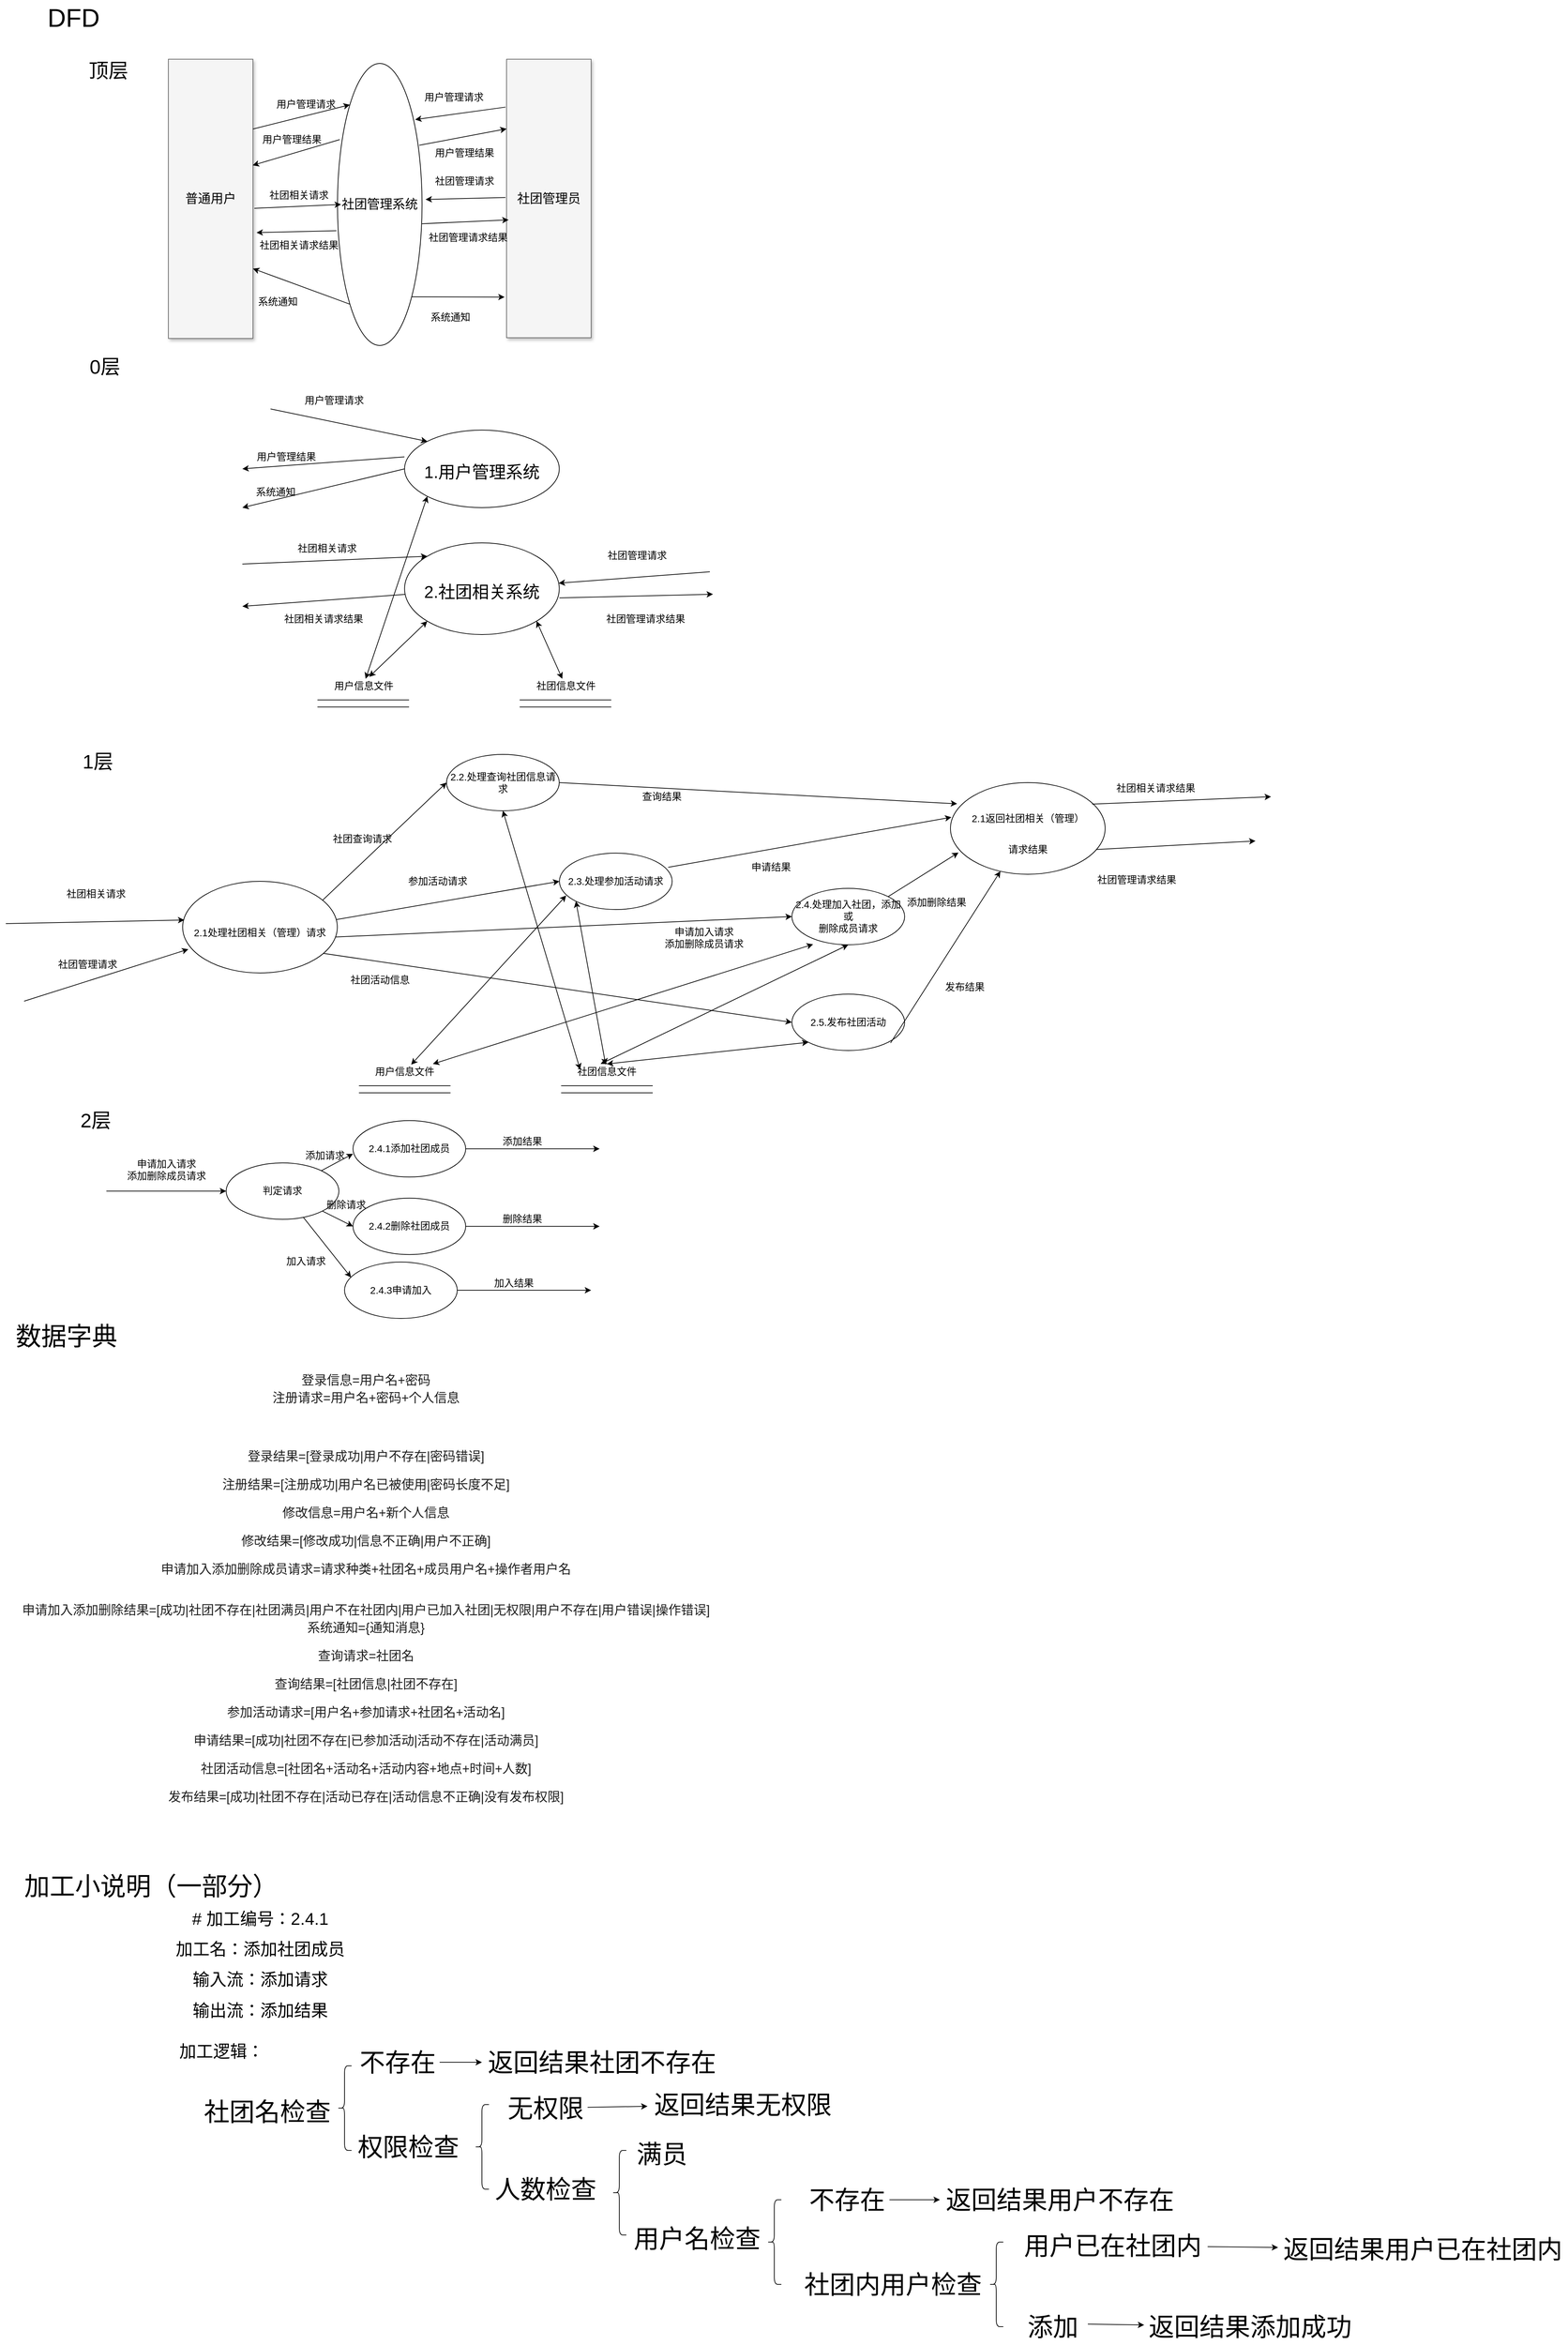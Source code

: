 <mxfile version="14.1.9" type="github">
  <diagram name="Page-1" id="90a13364-a465-7bf4-72fc-28e22215d7a0">
    <mxGraphModel dx="544" dy="2067" grid="1" gridSize="10" guides="1" tooltips="1" connect="1" arrows="1" fold="1" page="1" pageScale="1.5" pageWidth="1169" pageHeight="826" background="#ffffff" math="0" shadow="0">
      <root>
        <mxCell id="0" style=";html=1;" />
        <mxCell id="1" style=";html=1;" parent="0" />
        <mxCell id="3a17f1ce550125da-8" value="普通用户" style="whiteSpace=wrap;html=1;shadow=1;fontSize=18;fillColor=#f5f5f5;strokeColor=#666666;" parent="1" vertex="1">
          <mxGeometry x="265" y="-156" width="120" height="396" as="geometry" />
        </mxCell>
        <mxCell id="50ftC789y1Jevhq3WObW-232" style="edgeStyle=none;rounded=0;orthogonalLoop=1;jettySize=auto;html=1;exitX=0;exitY=1;exitDx=0;exitDy=0;entryX=1;entryY=0.75;entryDx=0;entryDy=0;fontSize=36;" parent="1" source="50ftC789y1Jevhq3WObW-1" target="3a17f1ce550125da-8" edge="1">
          <mxGeometry relative="1" as="geometry" />
        </mxCell>
        <mxCell id="50ftC789y1Jevhq3WObW-1" value="&lt;span style=&quot;font-size: 18px&quot;&gt;社团管理系统&lt;/span&gt;" style="ellipse;whiteSpace=wrap;html=1;" parent="1" vertex="1">
          <mxGeometry x="505" y="-150" width="120" height="400" as="geometry" />
        </mxCell>
        <mxCell id="50ftC789y1Jevhq3WObW-2" value="社团管理员" style="whiteSpace=wrap;html=1;shadow=1;fontSize=18;fillColor=#f5f5f5;strokeColor=#666666;" parent="1" vertex="1">
          <mxGeometry x="745" y="-156" width="120" height="395" as="geometry" />
        </mxCell>
        <mxCell id="50ftC789y1Jevhq3WObW-67" value="顶层" style="text;html=1;strokeColor=none;fillColor=none;align=center;verticalAlign=middle;whiteSpace=wrap;rounded=0;fontSize=28;" parent="1" vertex="1">
          <mxGeometry x="145" y="-150" width="70" height="20" as="geometry" />
        </mxCell>
        <mxCell id="50ftC789y1Jevhq3WObW-68" value="1层" style="text;html=1;strokeColor=none;fillColor=none;align=center;verticalAlign=middle;whiteSpace=wrap;rounded=0;fontSize=28;" parent="1" vertex="1">
          <mxGeometry x="130.43" y="830" width="70" height="20" as="geometry" />
        </mxCell>
        <mxCell id="50ftC789y1Jevhq3WObW-73" value="" style="endArrow=none;html=1;fontSize=14;" parent="1" edge="1">
          <mxGeometry width="50" height="50" relative="1" as="geometry">
            <mxPoint x="535.43" y="1300" as="sourcePoint" />
            <mxPoint x="665.43" y="1300" as="targetPoint" />
          </mxGeometry>
        </mxCell>
        <mxCell id="50ftC789y1Jevhq3WObW-74" value="" style="endArrow=none;html=1;fontSize=14;" parent="1" edge="1">
          <mxGeometry width="50" height="50" relative="1" as="geometry">
            <mxPoint x="535.43" y="1310" as="sourcePoint" />
            <mxPoint x="665.43" y="1310" as="targetPoint" />
          </mxGeometry>
        </mxCell>
        <mxCell id="50ftC789y1Jevhq3WObW-75" value="用户信息文件" style="text;html=1;align=center;verticalAlign=middle;resizable=0;points=[];autosize=1;fontSize=14;" parent="1" vertex="1">
          <mxGeometry x="550.43" y="1270" width="100" height="20" as="geometry" />
        </mxCell>
        <mxCell id="50ftC789y1Jevhq3WObW-86" value="" style="endArrow=none;html=1;fontSize=14;" parent="1" edge="1">
          <mxGeometry width="50" height="50" relative="1" as="geometry">
            <mxPoint x="822.43" y="1300" as="sourcePoint" />
            <mxPoint x="952.43" y="1300" as="targetPoint" />
          </mxGeometry>
        </mxCell>
        <mxCell id="50ftC789y1Jevhq3WObW-87" value="" style="endArrow=none;html=1;fontSize=14;" parent="1" edge="1">
          <mxGeometry width="50" height="50" relative="1" as="geometry">
            <mxPoint x="822.43" y="1310" as="sourcePoint" />
            <mxPoint x="952.43" y="1310" as="targetPoint" />
          </mxGeometry>
        </mxCell>
        <mxCell id="50ftC789y1Jevhq3WObW-88" value="社团信息文件" style="text;html=1;align=center;verticalAlign=middle;resizable=0;points=[];autosize=1;fontSize=14;" parent="1" vertex="1">
          <mxGeometry x="837.43" y="1270" width="100" height="20" as="geometry" />
        </mxCell>
        <mxCell id="50ftC789y1Jevhq3WObW-94" value="2.4.处理加入社团，添加或&lt;br&gt;删除成员请求" style="ellipse;whiteSpace=wrap;html=1;fontSize=14;" parent="1" vertex="1">
          <mxGeometry x="1149.98" y="1020" width="160" height="80" as="geometry" />
        </mxCell>
        <mxCell id="50ftC789y1Jevhq3WObW-95" value="" style="endArrow=classic;startArrow=classic;html=1;fontSize=14;exitX=0.9;exitY=-0.05;exitDx=0;exitDy=0;exitPerimeter=0;entryX=0.188;entryY=0.992;entryDx=0;entryDy=0;entryPerimeter=0;" parent="1" source="50ftC789y1Jevhq3WObW-75" target="50ftC789y1Jevhq3WObW-94" edge="1">
          <mxGeometry width="50" height="50" relative="1" as="geometry">
            <mxPoint x="710.43" y="1000" as="sourcePoint" />
            <mxPoint x="760.43" y="950" as="targetPoint" />
          </mxGeometry>
        </mxCell>
        <mxCell id="50ftC789y1Jevhq3WObW-96" value="" style="endArrow=classic;html=1;fontSize=14;entryX=0;entryY=0.5;entryDx=0;entryDy=0;" parent="1" target="50ftC789y1Jevhq3WObW-94" edge="1">
          <mxGeometry width="50" height="50" relative="1" as="geometry">
            <mxPoint x="480" y="1090" as="sourcePoint" />
            <mxPoint x="1499.98" y="1060" as="targetPoint" />
          </mxGeometry>
        </mxCell>
        <mxCell id="50ftC789y1Jevhq3WObW-98" value="" style="endArrow=classic;html=1;fontSize=14;exitX=1;exitY=0;exitDx=0;exitDy=0;entryX=0.052;entryY=0.763;entryDx=0;entryDy=0;entryPerimeter=0;" parent="1" source="50ftC789y1Jevhq3WObW-94" target="50ftC789y1Jevhq3WObW-289" edge="1">
          <mxGeometry width="50" height="50" relative="1" as="geometry">
            <mxPoint x="1509.98" y="1060" as="sourcePoint" />
            <mxPoint x="1519.98" y="1080" as="targetPoint" />
          </mxGeometry>
        </mxCell>
        <mxCell id="50ftC789y1Jevhq3WObW-99" value="申请加入请求&lt;br&gt;添加删除成员请求" style="text;html=1;align=center;verticalAlign=middle;resizable=0;points=[];autosize=1;fontSize=14;" parent="1" vertex="1">
          <mxGeometry x="960.0" y="1070" width="130" height="40" as="geometry" />
        </mxCell>
        <mxCell id="50ftC789y1Jevhq3WObW-100" value="添加删除结果" style="text;html=1;align=center;verticalAlign=middle;resizable=0;points=[];autosize=1;fontSize=14;" parent="1" vertex="1">
          <mxGeometry x="1305.0" y="1030" width="100" height="20" as="geometry" />
        </mxCell>
        <mxCell id="50ftC789y1Jevhq3WObW-103" value="2.2.处理查询社团信息请求" style="ellipse;whiteSpace=wrap;html=1;fontSize=14;" parent="1" vertex="1">
          <mxGeometry x="659.78" y="830" width="160" height="80" as="geometry" />
        </mxCell>
        <mxCell id="50ftC789y1Jevhq3WObW-104" value="2.3.处理参加活动请求" style="ellipse;whiteSpace=wrap;html=1;fontSize=14;" parent="1" vertex="1">
          <mxGeometry x="820.0" y="970" width="160" height="80" as="geometry" />
        </mxCell>
        <mxCell id="50ftC789y1Jevhq3WObW-105" value="" style="endArrow=classic;startArrow=classic;html=1;fontSize=14;entryX=0;entryY=1;entryDx=0;entryDy=0;" parent="1" source="50ftC789y1Jevhq3WObW-88" target="50ftC789y1Jevhq3WObW-104" edge="1">
          <mxGeometry width="50" height="50" relative="1" as="geometry">
            <mxPoint x="710.43" y="1100" as="sourcePoint" />
            <mxPoint x="760.43" y="1050" as="targetPoint" />
          </mxGeometry>
        </mxCell>
        <mxCell id="50ftC789y1Jevhq3WObW-106" value="" style="endArrow=classic;startArrow=classic;html=1;fontSize=14;entryX=0.5;entryY=1;entryDx=0;entryDy=0;exitX=0.02;exitY=-0.15;exitDx=0;exitDy=0;exitPerimeter=0;" parent="1" target="50ftC789y1Jevhq3WObW-103" edge="1">
          <mxGeometry width="50" height="50" relative="1" as="geometry">
            <mxPoint x="849.43" y="1277" as="sourcePoint" />
            <mxPoint x="470.43" y="1160" as="targetPoint" />
          </mxGeometry>
        </mxCell>
        <mxCell id="50ftC789y1Jevhq3WObW-107" value="2.5.发布社团活动" style="ellipse;whiteSpace=wrap;html=1;fontSize=14;" parent="1" vertex="1">
          <mxGeometry x="1149.98" y="1170" width="160" height="80" as="geometry" />
        </mxCell>
        <mxCell id="50ftC789y1Jevhq3WObW-108" value="" style="endArrow=classic;startArrow=classic;html=1;fontSize=14;entryX=0.06;entryY=0.752;entryDx=0;entryDy=0;entryPerimeter=0;" parent="1" source="50ftC789y1Jevhq3WObW-75" target="50ftC789y1Jevhq3WObW-104" edge="1">
          <mxGeometry width="50" height="50" relative="1" as="geometry">
            <mxPoint x="859.43" y="1287" as="sourcePoint" />
            <mxPoint x="460.45" y="1220" as="targetPoint" />
          </mxGeometry>
        </mxCell>
        <mxCell id="50ftC789y1Jevhq3WObW-109" value="" style="endArrow=classic;html=1;fontSize=14;entryX=0;entryY=0.5;entryDx=0;entryDy=0;" parent="1" target="50ftC789y1Jevhq3WObW-107" edge="1">
          <mxGeometry width="50" height="50" relative="1" as="geometry">
            <mxPoint x="470" y="1110" as="sourcePoint" />
            <mxPoint x="1313.41" y="1211" as="targetPoint" />
          </mxGeometry>
        </mxCell>
        <mxCell id="50ftC789y1Jevhq3WObW-110" value="" style="endArrow=classic;html=1;fontSize=14;exitX=1;exitY=1;exitDx=0;exitDy=0;" parent="1" target="50ftC789y1Jevhq3WObW-289" edge="1">
          <mxGeometry width="50" height="50" relative="1" as="geometry">
            <mxPoint x="1289.979" y="1239.284" as="sourcePoint" />
            <mxPoint x="1530" y="1110" as="targetPoint" />
          </mxGeometry>
        </mxCell>
        <mxCell id="50ftC789y1Jevhq3WObW-111" value="社团活动信息" style="text;html=1;align=center;verticalAlign=middle;resizable=0;points=[];autosize=1;fontSize=14;" parent="1" vertex="1">
          <mxGeometry x="515.0" y="1140" width="100" height="20" as="geometry" />
        </mxCell>
        <mxCell id="50ftC789y1Jevhq3WObW-112" value="发布结果" style="text;html=1;align=center;verticalAlign=middle;resizable=0;points=[];autosize=1;fontSize=14;" parent="1" vertex="1">
          <mxGeometry x="1359.96" y="1150" width="70" height="20" as="geometry" />
        </mxCell>
        <mxCell id="50ftC789y1Jevhq3WObW-113" value="" style="endArrow=classic;startArrow=classic;html=1;fontSize=14;exitX=0.5;exitY=-0.05;exitDx=0;exitDy=0;exitPerimeter=0;entryX=0;entryY=1;entryDx=0;entryDy=0;" parent="1" source="50ftC789y1Jevhq3WObW-88" target="50ftC789y1Jevhq3WObW-107" edge="1">
          <mxGeometry width="50" height="50" relative="1" as="geometry">
            <mxPoint x="710.43" y="1160" as="sourcePoint" />
            <mxPoint x="760.43" y="1110" as="targetPoint" />
          </mxGeometry>
        </mxCell>
        <mxCell id="50ftC789y1Jevhq3WObW-128" value="" style="endArrow=classic;startArrow=classic;html=1;fontSize=14;entryX=0.5;entryY=1;entryDx=0;entryDy=0;exitX=0.41;exitY=-0.05;exitDx=0;exitDy=0;exitPerimeter=0;" parent="1" source="50ftC789y1Jevhq3WObW-88" target="50ftC789y1Jevhq3WObW-94" edge="1">
          <mxGeometry width="50" height="50" relative="1" as="geometry">
            <mxPoint x="710.43" y="1160" as="sourcePoint" />
            <mxPoint x="760.43" y="1110" as="targetPoint" />
          </mxGeometry>
        </mxCell>
        <mxCell id="50ftC789y1Jevhq3WObW-136" value="" style="endArrow=classic;html=1;fontSize=14;" parent="1" edge="1">
          <mxGeometry width="50" height="50" relative="1" as="geometry">
            <mxPoint x="177" y="1449.41" as="sourcePoint" />
            <mxPoint x="347" y="1449.41" as="targetPoint" />
          </mxGeometry>
        </mxCell>
        <mxCell id="50ftC789y1Jevhq3WObW-137" value="判定请求" style="ellipse;whiteSpace=wrap;html=1;fontSize=14;" parent="1" vertex="1">
          <mxGeometry x="347" y="1409.41" width="160" height="80" as="geometry" />
        </mxCell>
        <mxCell id="50ftC789y1Jevhq3WObW-138" value="申请加入请求&lt;br&gt;添加删除成员请求" style="text;html=1;align=center;verticalAlign=middle;resizable=0;points=[];autosize=1;fontSize=14;" parent="1" vertex="1">
          <mxGeometry x="197" y="1399.41" width="130" height="40" as="geometry" />
        </mxCell>
        <mxCell id="50ftC789y1Jevhq3WObW-139" value="2.4.1添加社团成员" style="ellipse;whiteSpace=wrap;html=1;fontSize=14;" parent="1" vertex="1">
          <mxGeometry x="527" y="1349.41" width="160" height="80" as="geometry" />
        </mxCell>
        <mxCell id="50ftC789y1Jevhq3WObW-140" value="2.4.2删除社团成员" style="ellipse;whiteSpace=wrap;html=1;fontSize=14;" parent="1" vertex="1">
          <mxGeometry x="527" y="1459.41" width="160" height="80" as="geometry" />
        </mxCell>
        <mxCell id="50ftC789y1Jevhq3WObW-141" value="" style="endArrow=classic;html=1;fontSize=14;entryX=0;entryY=0.588;entryDx=0;entryDy=0;entryPerimeter=0;" parent="1" source="50ftC789y1Jevhq3WObW-137" target="50ftC789y1Jevhq3WObW-139" edge="1">
          <mxGeometry width="50" height="50" relative="1" as="geometry">
            <mxPoint x="657" y="1359.41" as="sourcePoint" />
            <mxPoint x="707" y="1309.41" as="targetPoint" />
          </mxGeometry>
        </mxCell>
        <mxCell id="50ftC789y1Jevhq3WObW-142" value="" style="endArrow=classic;html=1;fontSize=14;entryX=0;entryY=0.5;entryDx=0;entryDy=0;exitX=1;exitY=1;exitDx=0;exitDy=0;" parent="1" source="50ftC789y1Jevhq3WObW-137" target="50ftC789y1Jevhq3WObW-140" edge="1">
          <mxGeometry width="50" height="50" relative="1" as="geometry">
            <mxPoint x="492.449" y="1430.577" as="sourcePoint" />
            <mxPoint x="537" y="1406.45" as="targetPoint" />
          </mxGeometry>
        </mxCell>
        <mxCell id="50ftC789y1Jevhq3WObW-143" value="" style="endArrow=classic;html=1;fontSize=14;exitX=1;exitY=0.5;exitDx=0;exitDy=0;" parent="1" source="50ftC789y1Jevhq3WObW-139" edge="1">
          <mxGeometry width="50" height="50" relative="1" as="geometry">
            <mxPoint x="797" y="1459.41" as="sourcePoint" />
            <mxPoint x="877" y="1389.41" as="targetPoint" />
          </mxGeometry>
        </mxCell>
        <mxCell id="50ftC789y1Jevhq3WObW-144" value="添加结果" style="text;html=1;align=center;verticalAlign=middle;resizable=0;points=[];autosize=1;fontSize=14;" parent="1" vertex="1">
          <mxGeometry x="732" y="1369.41" width="70" height="20" as="geometry" />
        </mxCell>
        <mxCell id="50ftC789y1Jevhq3WObW-145" value="添加请求" style="text;html=1;align=center;verticalAlign=middle;resizable=0;points=[];autosize=1;fontSize=14;" parent="1" vertex="1">
          <mxGeometry x="452" y="1389.41" width="70" height="20" as="geometry" />
        </mxCell>
        <mxCell id="50ftC789y1Jevhq3WObW-146" value="删除请求" style="text;html=1;align=center;verticalAlign=middle;resizable=0;points=[];autosize=1;fontSize=14;" parent="1" vertex="1">
          <mxGeometry x="482" y="1459.41" width="70" height="20" as="geometry" />
        </mxCell>
        <mxCell id="50ftC789y1Jevhq3WObW-147" value="删除结果" style="text;html=1;align=center;verticalAlign=middle;resizable=0;points=[];autosize=1;fontSize=14;" parent="1" vertex="1">
          <mxGeometry x="732" y="1479.41" width="70" height="20" as="geometry" />
        </mxCell>
        <mxCell id="50ftC789y1Jevhq3WObW-148" value="" style="endArrow=classic;html=1;fontSize=14;exitX=1;exitY=0.5;exitDx=0;exitDy=0;" parent="1" edge="1">
          <mxGeometry width="50" height="50" relative="1" as="geometry">
            <mxPoint x="687" y="1499.41" as="sourcePoint" />
            <mxPoint x="877" y="1499.41" as="targetPoint" />
          </mxGeometry>
        </mxCell>
        <mxCell id="50ftC789y1Jevhq3WObW-149" value="DFD" style="text;html=1;align=center;verticalAlign=middle;resizable=0;points=[];autosize=1;fontSize=36;" parent="1" vertex="1">
          <mxGeometry x="85" y="-240" width="90" height="50" as="geometry" />
        </mxCell>
        <mxCell id="50ftC789y1Jevhq3WObW-150" value="数据字典" style="text;html=1;align=center;verticalAlign=middle;resizable=0;points=[];autosize=1;fontSize=36;" parent="1" vertex="1">
          <mxGeometry x="40" y="1630" width="160" height="50" as="geometry" />
        </mxCell>
        <mxCell id="50ftC789y1Jevhq3WObW-151" value="&lt;span style=&quot;font-size: 18px ; background-color: rgb(255 , 255 , 255) ; color: rgb(31 , 31 , 31) ; font-family: &amp;#34;opensans&amp;#34; , &amp;#34;arial&amp;#34; , sans-serif&quot;&gt;登录信息=用户名+密码&lt;/span&gt;&lt;br&gt;&lt;p style=&quot;box-sizing: inherit ; line-height: 20px ; font-family: &amp;#34;opensans&amp;#34; , &amp;#34;arial&amp;#34; , sans-serif ; margin: 0px 0px 20px ; max-width: 100% ; min-height: 20px ; color: rgb(31 , 31 , 31) ; background-color: rgb(255 , 255 , 255) ; font-size: 18px&quot;&gt;&lt;font style=&quot;font-size: 18px&quot;&gt;    注册请求=用户名+密码+个人信息&lt;/font&gt;&lt;/p&gt;&lt;br&gt;&lt;p style=&quot;box-sizing: inherit ; line-height: 20px ; font-family: &amp;#34;opensans&amp;#34; , &amp;#34;arial&amp;#34; , sans-serif ; margin: 0px 0px 20px ; max-width: 100% ; min-height: 20px ; color: rgb(31 , 31 , 31) ; background-color: rgb(255 , 255 , 255) ; font-size: 18px&quot;&gt;&lt;font style=&quot;font-size: 18px&quot;&gt;    登录结果=[登录成功|用户不存在|密码错误]&lt;br&gt;&lt;/font&gt;&lt;/p&gt;&lt;p style=&quot;box-sizing: inherit ; line-height: 20px ; font-family: &amp;#34;opensans&amp;#34; , &amp;#34;arial&amp;#34; , sans-serif ; margin: 0px 0px 20px ; max-width: 100% ; min-height: 20px ; color: rgb(31 , 31 , 31) ; background-color: rgb(255 , 255 , 255) ; font-size: 18px&quot;&gt;&lt;font style=&quot;font-size: 18px&quot;&gt;    注册结果=[注册成功|用户名已被使用|密码长度不足]&lt;br&gt;&lt;/font&gt;&lt;/p&gt;&lt;p style=&quot;box-sizing: inherit ; line-height: 20px ; font-family: &amp;#34;opensans&amp;#34; , &amp;#34;arial&amp;#34; , sans-serif ; margin: 0px 0px 20px ; max-width: 100% ; min-height: 20px ; color: rgb(31 , 31 , 31) ; background-color: rgb(255 , 255 , 255) ; font-size: 18px&quot;&gt;&lt;font style=&quot;font-size: 18px&quot;&gt;修改信息=用户名+新个人信息&lt;/font&gt;&lt;/p&gt;&lt;p style=&quot;box-sizing: inherit ; line-height: 20px ; font-family: &amp;#34;opensans&amp;#34; , &amp;#34;arial&amp;#34; , sans-serif ; margin: 0px 0px 20px ; max-width: 100% ; min-height: 20px ; color: rgb(31 , 31 , 31) ; background-color: rgb(255 , 255 , 255) ; font-size: 18px&quot;&gt;&lt;font style=&quot;font-size: 18px&quot;&gt;修改结果=[修改成功|信息不正确|用户不正确]&lt;/font&gt;&lt;/p&gt;&lt;p style=&quot;box-sizing: inherit ; line-height: 20px ; font-family: &amp;#34;opensans&amp;#34; , &amp;#34;arial&amp;#34; , sans-serif ; margin: 0px 0px 20px ; max-width: 100% ; min-height: 20px ; color: rgb(31 , 31 , 31) ; background-color: rgb(255 , 255 , 255) ; font-size: 18px&quot;&gt;申请加入添加删除成员请求=请求种类+社团名+成员用户名+操作者用户名&lt;/p&gt;&lt;span style=&quot;color: rgb(31 , 31 , 31) ; font-family: &amp;#34;opensans&amp;#34; , &amp;#34;arial&amp;#34; , sans-serif ; font-size: 18px ; background-color: rgb(255 , 255 , 255)&quot;&gt;申请加入&lt;/span&gt;&lt;span style=&quot;background-color: rgb(255 , 255 , 255) ; color: rgb(31 , 31 , 31) ; font-family: &amp;#34;opensans&amp;#34; , &amp;#34;arial&amp;#34; , sans-serif ; font-size: 18px&quot;&gt;添加删除结果=[成功|社团不存在|社团满员|用户不在社团内|用户已加入社团|无权限|用户不存在|用户错误|操作错误]&lt;/span&gt;&lt;span style=&quot;color: rgb(31 , 31 , 31) ; font-family: &amp;#34;opensans&amp;#34; , &amp;#34;arial&amp;#34; , sans-serif ; font-size: 18px ; background-color: rgb(255 , 255 , 255)&quot;&gt;&lt;br&gt;&lt;/span&gt;&lt;p style=&quot;box-sizing: inherit ; line-height: 20px ; font-family: &amp;#34;opensans&amp;#34; , &amp;#34;arial&amp;#34; , sans-serif ; margin: 0px 0px 20px ; max-width: 100% ; min-height: 20px ; color: rgb(31 , 31 , 31) ; background-color: rgb(255 , 255 , 255) ; font-size: 18px&quot;&gt;系统通知={通知消息}&lt;br&gt;&lt;/p&gt;&lt;p style=&quot;box-sizing: inherit ; line-height: 20px ; font-family: &amp;#34;opensans&amp;#34; , &amp;#34;arial&amp;#34; , sans-serif ; margin: 0px 0px 20px ; max-width: 100% ; min-height: 20px ; color: rgb(31 , 31 , 31) ; background-color: rgb(255 , 255 , 255) ; font-size: 18px&quot;&gt;查询请求=社团名&lt;/p&gt;&lt;p style=&quot;box-sizing: inherit ; line-height: 20px ; font-family: &amp;#34;opensans&amp;#34; , &amp;#34;arial&amp;#34; , sans-serif ; margin: 0px 0px 20px ; max-width: 100% ; min-height: 20px ; color: rgb(31 , 31 , 31) ; background-color: rgb(255 , 255 , 255) ; font-size: 18px&quot;&gt;查询结果=[社团信息|社团不存在]&lt;/p&gt;&lt;p style=&quot;box-sizing: inherit ; line-height: 20px ; font-family: &amp;#34;opensans&amp;#34; , &amp;#34;arial&amp;#34; , sans-serif ; margin: 0px 0px 20px ; max-width: 100% ; min-height: 20px ; color: rgb(31 , 31 , 31) ; background-color: rgb(255 , 255 , 255) ; font-size: 18px&quot;&gt;参加活动请求=[用户名+参加请求+社团名+活动名]&lt;/p&gt;&lt;p style=&quot;box-sizing: inherit ; line-height: 20px ; font-family: &amp;#34;opensans&amp;#34; , &amp;#34;arial&amp;#34; , sans-serif ; margin: 0px 0px 20px ; max-width: 100% ; min-height: 20px ; color: rgb(31 , 31 , 31) ; background-color: rgb(255 , 255 , 255) ; font-size: 18px&quot;&gt;申请结果=[成功|社团不存在|已参加活动|活动不存在|活动满员]&lt;/p&gt;&lt;p style=&quot;box-sizing: inherit ; line-height: 20px ; font-family: &amp;#34;opensans&amp;#34; , &amp;#34;arial&amp;#34; , sans-serif ; margin: 0px 0px 20px ; max-width: 100% ; min-height: 20px ; color: rgb(31 , 31 , 31) ; background-color: rgb(255 , 255 , 255) ; font-size: 18px&quot;&gt;社团活动信息=[社团名+活动名+活动内容+地点+时间+人数]&lt;/p&gt;&lt;p style=&quot;box-sizing: inherit ; line-height: 20px ; font-family: &amp;#34;opensans&amp;#34; , &amp;#34;arial&amp;#34; , sans-serif ; margin: 0px 0px 20px ; max-width: 100% ; min-height: 20px ; color: rgb(31 , 31 , 31) ; background-color: rgb(255 , 255 , 255) ; font-size: 18px&quot;&gt;发布结果=[成功|社团不存在|活动已存在|活动信息不正确|没有发布权限]&lt;/p&gt;" style="text;html=1;align=center;verticalAlign=middle;resizable=0;points=[];autosize=1;fontSize=36;" parent="1" vertex="1">
          <mxGeometry x="50" y="1679" width="990" height="670" as="geometry" />
        </mxCell>
        <mxCell id="50ftC789y1Jevhq3WObW-154" value="社团查询请求" style="text;html=1;align=center;verticalAlign=middle;resizable=0;points=[];autosize=1;fontSize=14;" parent="1" vertex="1">
          <mxGeometry x="490" y="940" width="100" height="20" as="geometry" />
        </mxCell>
        <mxCell id="50ftC789y1Jevhq3WObW-155" value="" style="endArrow=classic;html=1;fontSize=14;entryX=0;entryY=0.5;entryDx=0;entryDy=0;" parent="1" target="50ftC789y1Jevhq3WObW-103" edge="1">
          <mxGeometry width="50" height="50" relative="1" as="geometry">
            <mxPoint x="470" y="1050" as="sourcePoint" />
            <mxPoint x="853.43" y="831" as="targetPoint" />
          </mxGeometry>
        </mxCell>
        <mxCell id="50ftC789y1Jevhq3WObW-156" value="查询结果" style="text;html=1;align=center;verticalAlign=middle;resizable=0;points=[];autosize=1;fontSize=14;" parent="1" vertex="1">
          <mxGeometry x="930.0" y="880" width="70" height="20" as="geometry" />
        </mxCell>
        <mxCell id="50ftC789y1Jevhq3WObW-157" value="" style="endArrow=classic;html=1;fontSize=14;exitX=1;exitY=0.5;exitDx=0;exitDy=0;entryX=0.043;entryY=0.231;entryDx=0;entryDy=0;entryPerimeter=0;" parent="1" source="50ftC789y1Jevhq3WObW-103" target="50ftC789y1Jevhq3WObW-289" edge="1">
          <mxGeometry width="50" height="50" relative="1" as="geometry">
            <mxPoint x="876.861" y="859.284" as="sourcePoint" />
            <mxPoint x="1510" y="1000" as="targetPoint" />
          </mxGeometry>
        </mxCell>
        <mxCell id="50ftC789y1Jevhq3WObW-158" value="参加活动请求" style="text;html=1;align=center;verticalAlign=middle;resizable=0;points=[];autosize=1;fontSize=14;" parent="1" vertex="1">
          <mxGeometry x="597.0" y="1000" width="100" height="20" as="geometry" />
        </mxCell>
        <mxCell id="50ftC789y1Jevhq3WObW-159" value="" style="endArrow=classic;html=1;fontSize=14;entryX=0;entryY=0.5;entryDx=0;entryDy=0;" parent="1" target="50ftC789y1Jevhq3WObW-104" edge="1">
          <mxGeometry width="50" height="50" relative="1" as="geometry">
            <mxPoint x="470" y="1070" as="sourcePoint" />
            <mxPoint x="1000.79" y="977.16" as="targetPoint" />
          </mxGeometry>
        </mxCell>
        <mxCell id="50ftC789y1Jevhq3WObW-160" value="申请结果" style="text;html=1;align=center;verticalAlign=middle;resizable=0;points=[];autosize=1;fontSize=14;" parent="1" vertex="1">
          <mxGeometry x="1085" y="980" width="70" height="20" as="geometry" />
        </mxCell>
        <mxCell id="50ftC789y1Jevhq3WObW-161" value="" style="endArrow=classic;html=1;fontSize=14;exitX=0.965;exitY=0.252;exitDx=0;exitDy=0;exitPerimeter=0;entryX=0.006;entryY=0.378;entryDx=0;entryDy=0;entryPerimeter=0;" parent="1" source="50ftC789y1Jevhq3WObW-104" target="50ftC789y1Jevhq3WObW-289" edge="1">
          <mxGeometry width="50" height="50" relative="1" as="geometry">
            <mxPoint x="1000.861" y="992.284" as="sourcePoint" />
            <mxPoint x="1520" y="1040" as="targetPoint" />
          </mxGeometry>
        </mxCell>
        <mxCell id="50ftC789y1Jevhq3WObW-162" value="加工小说明（一部分）" style="text;html=1;align=center;verticalAlign=middle;resizable=0;points=[];autosize=1;fontSize=36;" parent="1" vertex="1">
          <mxGeometry x="50" y="2410" width="380" height="50" as="geometry" />
        </mxCell>
        <mxCell id="50ftC789y1Jevhq3WObW-163" value="&lt;font style=&quot;font-size: 24px&quot;&gt;# 加工编号：2.4.1&lt;br&gt;加工名：添加社团成员&lt;br&gt;输入流：添加请求&lt;br&gt;输出流：添加结果&lt;br&gt;&lt;br&gt;&lt;br&gt;&lt;/font&gt;" style="text;html=1;align=center;verticalAlign=middle;resizable=0;points=[];autosize=1;fontSize=36;" parent="1" vertex="1">
          <mxGeometry x="265" y="2440" width="260" height="290" as="geometry" />
        </mxCell>
        <mxCell id="50ftC789y1Jevhq3WObW-164" value="" style="shape=curlyBracket;whiteSpace=wrap;html=1;rounded=1;fontSize=36;" parent="1" vertex="1">
          <mxGeometry x="505" y="2690" width="20" height="120" as="geometry" />
        </mxCell>
        <mxCell id="50ftC789y1Jevhq3WObW-165" value="&lt;span style=&quot;font-size: 24px&quot;&gt;加工逻辑：&lt;/span&gt;" style="text;html=1;align=center;verticalAlign=middle;resizable=0;points=[];autosize=1;fontSize=36;" parent="1" vertex="1">
          <mxGeometry x="270" y="2640" width="140" height="50" as="geometry" />
        </mxCell>
        <mxCell id="50ftC789y1Jevhq3WObW-166" value="社团名检查" style="text;html=1;align=center;verticalAlign=middle;resizable=0;points=[];autosize=1;fontSize=36;" parent="1" vertex="1">
          <mxGeometry x="305" y="2730" width="200" height="50" as="geometry" />
        </mxCell>
        <mxCell id="50ftC789y1Jevhq3WObW-176" value="" style="edgeStyle=none;rounded=0;orthogonalLoop=1;jettySize=auto;html=1;fontSize=36;" parent="1" source="50ftC789y1Jevhq3WObW-167" target="50ftC789y1Jevhq3WObW-174" edge="1">
          <mxGeometry relative="1" as="geometry" />
        </mxCell>
        <mxCell id="50ftC789y1Jevhq3WObW-167" value="不存在" style="text;html=1;align=center;verticalAlign=middle;resizable=0;points=[];autosize=1;fontSize=36;" parent="1" vertex="1">
          <mxGeometry x="530" y="2660" width="120" height="50" as="geometry" />
        </mxCell>
        <mxCell id="50ftC789y1Jevhq3WObW-168" value="权限检查" style="text;html=1;align=center;verticalAlign=middle;resizable=0;points=[];autosize=1;fontSize=36;" parent="1" vertex="1">
          <mxGeometry x="525" y="2780" width="160" height="50" as="geometry" />
        </mxCell>
        <mxCell id="50ftC789y1Jevhq3WObW-169" value="" style="shape=curlyBracket;whiteSpace=wrap;html=1;rounded=1;fontSize=36;size=0.5;" parent="1" vertex="1">
          <mxGeometry x="700" y="2745" width="20" height="120" as="geometry" />
        </mxCell>
        <mxCell id="50ftC789y1Jevhq3WObW-178" value="" style="edgeStyle=none;rounded=0;orthogonalLoop=1;jettySize=auto;html=1;fontSize=36;" parent="1" source="50ftC789y1Jevhq3WObW-170" target="50ftC789y1Jevhq3WObW-177" edge="1">
          <mxGeometry relative="1" as="geometry" />
        </mxCell>
        <mxCell id="50ftC789y1Jevhq3WObW-170" value="无权限" style="text;html=1;align=center;verticalAlign=middle;resizable=0;points=[];autosize=1;fontSize=36;" parent="1" vertex="1">
          <mxGeometry x="740" y="2725" width="120" height="50" as="geometry" />
        </mxCell>
        <mxCell id="50ftC789y1Jevhq3WObW-171" value="人数检查" style="text;html=1;align=center;verticalAlign=middle;resizable=0;points=[];autosize=1;fontSize=36;" parent="1" vertex="1">
          <mxGeometry x="720" y="2840" width="160" height="50" as="geometry" />
        </mxCell>
        <mxCell id="50ftC789y1Jevhq3WObW-174" value="返回结果社团不存在" style="text;html=1;align=center;verticalAlign=middle;resizable=0;points=[];autosize=1;fontSize=36;" parent="1" vertex="1">
          <mxGeometry x="710" y="2660" width="340" height="50" as="geometry" />
        </mxCell>
        <mxCell id="50ftC789y1Jevhq3WObW-177" value="返回结果无权限" style="text;html=1;align=center;verticalAlign=middle;resizable=0;points=[];autosize=1;fontSize=36;" parent="1" vertex="1">
          <mxGeometry x="945" y="2720" width="270" height="50" as="geometry" />
        </mxCell>
        <mxCell id="50ftC789y1Jevhq3WObW-179" value="" style="shape=curlyBracket;whiteSpace=wrap;html=1;rounded=1;fontSize=36;size=0.5;" parent="1" vertex="1">
          <mxGeometry x="895" y="2810" width="20" height="120" as="geometry" />
        </mxCell>
        <mxCell id="50ftC789y1Jevhq3WObW-180" value="满员" style="text;html=1;align=center;verticalAlign=middle;resizable=0;points=[];autosize=1;fontSize=36;" parent="1" vertex="1">
          <mxGeometry x="920" y="2790" width="90" height="50" as="geometry" />
        </mxCell>
        <mxCell id="50ftC789y1Jevhq3WObW-181" value="用户名检查" style="text;html=1;align=center;verticalAlign=middle;resizable=0;points=[];autosize=1;fontSize=36;" parent="1" vertex="1">
          <mxGeometry x="915" y="2910" width="200" height="50" as="geometry" />
        </mxCell>
        <mxCell id="50ftC789y1Jevhq3WObW-187" value="" style="edgeStyle=none;rounded=0;orthogonalLoop=1;jettySize=auto;html=1;fontSize=36;" parent="1" source="50ftC789y1Jevhq3WObW-184" target="50ftC789y1Jevhq3WObW-186" edge="1">
          <mxGeometry relative="1" as="geometry" />
        </mxCell>
        <mxCell id="50ftC789y1Jevhq3WObW-184" value="不存在" style="text;html=1;align=center;verticalAlign=middle;resizable=0;points=[];autosize=1;fontSize=36;" parent="1" vertex="1">
          <mxGeometry x="1168.43" y="2855" width="120" height="50" as="geometry" />
        </mxCell>
        <mxCell id="50ftC789y1Jevhq3WObW-185" value="&lt;span style=&quot;color: rgba(0 , 0 , 0 , 0) ; font-family: monospace ; font-size: 0px&quot;&gt;%3CmxGraphModel%3E%3Croot%3E%3CmxCell%20id%3D%220%22%2F%3E%3CmxCell%20id%3D%221%22%20parent%3D%220%22%2F%3E%3CmxCell%20id%3D%222%22%20value%3D%22%E8%BF%94%E5%9B%9E%E7%BB%93%E6%9E%9C%E6%97%A0%E6%9D%83%E9%99%90%22%20style%3D%22text%3Bhtml%3D1%3Balign%3Dcenter%3BverticalAlign%3Dmiddle%3Bresizable%3D0%3Bpoints%3D%5B%5D%3Bautosize%3D1%3BfontSize%3D36%3B%22%20vertex%3D%221%22%20parent%3D%221%22%3E%3CmxGeometry%20x%3D%22945%22%20y%3D%222720%22%20width%3D%22270%22%20height%3D%2250%22%20as%3D%22geometry%22%2F%3E%3C%2FmxCell%3E%3C%2Froot%3E%3C%2FmxGraphModel%3E&lt;/span&gt;" style="text;html=1;align=center;verticalAlign=middle;resizable=0;points=[];autosize=1;fontSize=36;" parent="1" vertex="1">
          <mxGeometry x="1390" y="2860" width="20" height="60" as="geometry" />
        </mxCell>
        <mxCell id="50ftC789y1Jevhq3WObW-186" value="返回结果用户不存在" style="text;html=1;align=center;verticalAlign=middle;resizable=0;points=[];autosize=1;fontSize=36;" parent="1" vertex="1">
          <mxGeometry x="1360" y="2855" width="340" height="50" as="geometry" />
        </mxCell>
        <mxCell id="50ftC789y1Jevhq3WObW-188" value="社团内用户检查" style="text;html=1;align=center;verticalAlign=middle;resizable=0;points=[];autosize=1;fontSize=36;" parent="1" vertex="1">
          <mxGeometry x="1158.43" y="2975" width="270" height="50" as="geometry" />
        </mxCell>
        <mxCell id="50ftC789y1Jevhq3WObW-190" value="" style="shape=curlyBracket;whiteSpace=wrap;html=1;rounded=1;fontSize=36;size=0.5;" parent="1" vertex="1">
          <mxGeometry x="1430" y="2940" width="20" height="120" as="geometry" />
        </mxCell>
        <mxCell id="50ftC789y1Jevhq3WObW-191" value="" style="shape=curlyBracket;whiteSpace=wrap;html=1;rounded=1;fontSize=36;size=0.5;" parent="1" vertex="1">
          <mxGeometry x="1115" y="2880" width="20" height="120" as="geometry" />
        </mxCell>
        <mxCell id="50ftC789y1Jevhq3WObW-195" value="" style="edgeStyle=none;rounded=0;orthogonalLoop=1;jettySize=auto;html=1;fontSize=36;" parent="1" source="50ftC789y1Jevhq3WObW-193" target="50ftC789y1Jevhq3WObW-194" edge="1">
          <mxGeometry relative="1" as="geometry" />
        </mxCell>
        <mxCell id="50ftC789y1Jevhq3WObW-193" value="用户已在社团内" style="text;html=1;align=center;verticalAlign=middle;resizable=0;points=[];autosize=1;fontSize=36;" parent="1" vertex="1">
          <mxGeometry x="1470" y="2920" width="270" height="50" as="geometry" />
        </mxCell>
        <mxCell id="50ftC789y1Jevhq3WObW-194" value="返回结果用户已在社团内" style="text;html=1;align=center;verticalAlign=middle;resizable=0;points=[];autosize=1;fontSize=36;" parent="1" vertex="1">
          <mxGeometry x="1840" y="2925" width="410" height="50" as="geometry" />
        </mxCell>
        <mxCell id="50ftC789y1Jevhq3WObW-196" value="添加" style="text;html=1;align=center;verticalAlign=middle;resizable=0;points=[];autosize=1;fontSize=36;" parent="1" vertex="1">
          <mxGeometry x="1475" y="3035" width="90" height="50" as="geometry" />
        </mxCell>
        <mxCell id="50ftC789y1Jevhq3WObW-197" value="" style="edgeStyle=none;rounded=0;orthogonalLoop=1;jettySize=auto;html=1;fontSize=36;" parent="1" target="50ftC789y1Jevhq3WObW-198" edge="1">
          <mxGeometry relative="1" as="geometry">
            <mxPoint x="1570" y="3056.324" as="sourcePoint" />
          </mxGeometry>
        </mxCell>
        <mxCell id="50ftC789y1Jevhq3WObW-198" value="返回结果添加成功" style="text;html=1;align=center;verticalAlign=middle;resizable=0;points=[];autosize=1;fontSize=36;" parent="1" vertex="1">
          <mxGeometry x="1650" y="3035" width="300" height="50" as="geometry" />
        </mxCell>
        <mxCell id="50ftC789y1Jevhq3WObW-201" value="2层" style="text;html=1;strokeColor=none;fillColor=none;align=center;verticalAlign=middle;whiteSpace=wrap;rounded=0;fontSize=28;" parent="1" vertex="1">
          <mxGeometry x="127" y="1339.41" width="70" height="20" as="geometry" />
        </mxCell>
        <mxCell id="50ftC789y1Jevhq3WObW-212" value="0层" style="text;html=1;strokeColor=none;fillColor=none;align=center;verticalAlign=middle;whiteSpace=wrap;rounded=0;fontSize=28;" parent="1" vertex="1">
          <mxGeometry x="140.43" y="270" width="70" height="20" as="geometry" />
        </mxCell>
        <mxCell id="50ftC789y1Jevhq3WObW-213" value="&lt;font style=&quot;font-size: 24px&quot;&gt;1.用户管理系统&lt;/font&gt;" style="ellipse;whiteSpace=wrap;html=1;fontSize=36;" parent="1" vertex="1">
          <mxGeometry x="600.23" y="370" width="219.55" height="110" as="geometry" />
        </mxCell>
        <mxCell id="50ftC789y1Jevhq3WObW-214" value="&lt;font style=&quot;font-size: 24px&quot;&gt;2.社团相关系统&lt;/font&gt;" style="ellipse;whiteSpace=wrap;html=1;fontSize=36;" parent="1" vertex="1">
          <mxGeometry x="600.23" y="530" width="219.55" height="130" as="geometry" />
        </mxCell>
        <mxCell id="50ftC789y1Jevhq3WObW-228" value="" style="endArrow=classic;html=1;fontSize=36;exitX=1;exitY=0.25;exitDx=0;exitDy=0;entryX=0;entryY=0;entryDx=0;entryDy=0;" parent="1" source="3a17f1ce550125da-8" target="50ftC789y1Jevhq3WObW-1" edge="1">
          <mxGeometry width="50" height="50" relative="1" as="geometry">
            <mxPoint x="870" y="230" as="sourcePoint" />
            <mxPoint x="920" y="180" as="targetPoint" />
          </mxGeometry>
        </mxCell>
        <mxCell id="50ftC789y1Jevhq3WObW-229" value="&lt;font style=&quot;font-size: 14px&quot;&gt;用户管理请求&lt;/font&gt;" style="text;html=1;align=center;verticalAlign=middle;resizable=0;points=[];autosize=1;fontSize=36;" parent="1" vertex="1">
          <mxGeometry x="410" y="-130" width="100" height="60" as="geometry" />
        </mxCell>
        <mxCell id="50ftC789y1Jevhq3WObW-230" value="&lt;font style=&quot;font-size: 14px&quot;&gt;社团相关请求&lt;/font&gt;" style="text;html=1;align=center;verticalAlign=middle;resizable=0;points=[];autosize=1;fontSize=36;" parent="1" vertex="1">
          <mxGeometry x="400" y="-1.0" width="100" height="60" as="geometry" />
        </mxCell>
        <mxCell id="50ftC789y1Jevhq3WObW-231" value="" style="endArrow=classic;html=1;fontSize=36;exitX=1.017;exitY=0.534;exitDx=0;exitDy=0;exitPerimeter=0;" parent="1" source="3a17f1ce550125da-8" edge="1">
          <mxGeometry width="50" height="50" relative="1" as="geometry">
            <mxPoint x="380.43" y="44.1" as="sourcePoint" />
            <mxPoint x="510" y="50" as="targetPoint" />
          </mxGeometry>
        </mxCell>
        <mxCell id="50ftC789y1Jevhq3WObW-233" value="&lt;font style=&quot;font-size: 14px&quot;&gt;系统通知&lt;/font&gt;" style="text;html=1;align=center;verticalAlign=middle;resizable=0;points=[];autosize=1;fontSize=36;" parent="1" vertex="1">
          <mxGeometry x="385" y="150" width="70" height="60" as="geometry" />
        </mxCell>
        <mxCell id="50ftC789y1Jevhq3WObW-234" value="" style="endArrow=classic;html=1;fontSize=36;entryX=0.997;entryY=0.38;entryDx=0;entryDy=0;entryPerimeter=0;exitX=0.026;exitY=0.27;exitDx=0;exitDy=0;exitPerimeter=0;" parent="1" source="50ftC789y1Jevhq3WObW-1" target="3a17f1ce550125da-8" edge="1">
          <mxGeometry width="50" height="50" relative="1" as="geometry">
            <mxPoint x="870" y="230" as="sourcePoint" />
            <mxPoint x="920" y="180" as="targetPoint" />
          </mxGeometry>
        </mxCell>
        <mxCell id="50ftC789y1Jevhq3WObW-235" value="&lt;font style=&quot;font-size: 14px&quot;&gt;用户管理结果&lt;/font&gt;" style="text;html=1;align=center;verticalAlign=middle;resizable=0;points=[];autosize=1;fontSize=36;" parent="1" vertex="1">
          <mxGeometry x="390" y="-80" width="100" height="60" as="geometry" />
        </mxCell>
        <mxCell id="50ftC789y1Jevhq3WObW-236" value="" style="endArrow=classic;html=1;fontSize=36;exitX=-0.013;exitY=0.593;exitDx=0;exitDy=0;exitPerimeter=0;entryX=1.042;entryY=0.621;entryDx=0;entryDy=0;entryPerimeter=0;" parent="1" source="50ftC789y1Jevhq3WObW-1" target="3a17f1ce550125da-8" edge="1">
          <mxGeometry width="50" height="50" relative="1" as="geometry">
            <mxPoint x="397.04" y="65.464" as="sourcePoint" />
            <mxPoint x="520" y="60" as="targetPoint" />
          </mxGeometry>
        </mxCell>
        <mxCell id="50ftC789y1Jevhq3WObW-237" value="&lt;font style=&quot;font-size: 14px&quot;&gt;社团相关请求结果&lt;/font&gt;" style="text;html=1;align=center;verticalAlign=middle;resizable=0;points=[];autosize=1;fontSize=36;" parent="1" vertex="1">
          <mxGeometry x="385" y="70" width="130" height="60" as="geometry" />
        </mxCell>
        <mxCell id="50ftC789y1Jevhq3WObW-240" style="edgeStyle=none;rounded=0;orthogonalLoop=1;jettySize=auto;html=1;fontSize=36;entryX=-0.023;entryY=0.854;entryDx=0;entryDy=0;entryPerimeter=0;" parent="1" target="50ftC789y1Jevhq3WObW-2" edge="1">
          <mxGeometry relative="1" as="geometry">
            <mxPoint x="900.0" y="310" as="targetPoint" />
            <mxPoint x="610" y="181" as="sourcePoint" />
          </mxGeometry>
        </mxCell>
        <mxCell id="50ftC789y1Jevhq3WObW-239" value="&lt;font style=&quot;font-size: 14px&quot;&gt;系统通知&lt;/font&gt;" style="text;html=1;align=center;verticalAlign=middle;resizable=0;points=[];autosize=1;fontSize=36;" parent="1" vertex="1">
          <mxGeometry x="630" y="172" width="70" height="60" as="geometry" />
        </mxCell>
        <mxCell id="50ftC789y1Jevhq3WObW-241" value="" style="endArrow=classic;html=1;fontSize=36;exitX=-0.013;exitY=0.172;exitDx=0;exitDy=0;entryX=0.919;entryY=0.199;entryDx=0;entryDy=0;exitPerimeter=0;entryPerimeter=0;" parent="1" source="50ftC789y1Jevhq3WObW-2" target="50ftC789y1Jevhq3WObW-1" edge="1">
          <mxGeometry width="50" height="50" relative="1" as="geometry">
            <mxPoint x="619.91" y="-76.92" as="sourcePoint" />
            <mxPoint x="757.484" y="-111.341" as="targetPoint" />
          </mxGeometry>
        </mxCell>
        <mxCell id="50ftC789y1Jevhq3WObW-242" value="&lt;font style=&quot;font-size: 14px&quot;&gt;用户管理请求&lt;/font&gt;" style="text;html=1;align=center;verticalAlign=middle;resizable=0;points=[];autosize=1;fontSize=36;" parent="1" vertex="1">
          <mxGeometry x="620" y="-140.0" width="100" height="60" as="geometry" />
        </mxCell>
        <mxCell id="50ftC789y1Jevhq3WObW-243" value="&lt;font style=&quot;font-size: 14px&quot;&gt;社团管理请求&lt;/font&gt;" style="text;html=1;align=center;verticalAlign=middle;resizable=0;points=[];autosize=1;fontSize=36;" parent="1" vertex="1">
          <mxGeometry x="634.91" y="-20.92" width="100" height="60" as="geometry" />
        </mxCell>
        <mxCell id="50ftC789y1Jevhq3WObW-244" value="" style="endArrow=classic;html=1;fontSize=36;exitX=1.017;exitY=0.534;exitDx=0;exitDy=0;exitPerimeter=0;" parent="1" edge="1">
          <mxGeometry width="50" height="50" relative="1" as="geometry">
            <mxPoint x="624.91" y="77.334" as="sourcePoint" />
            <mxPoint x="747.87" y="71.87" as="targetPoint" />
          </mxGeometry>
        </mxCell>
        <mxCell id="50ftC789y1Jevhq3WObW-245" value="" style="endArrow=classic;html=1;fontSize=36;entryX=0;entryY=0.25;entryDx=0;entryDy=0;exitX=0.968;exitY=0.29;exitDx=0;exitDy=0;exitPerimeter=0;" parent="1" source="50ftC789y1Jevhq3WObW-1" target="50ftC789y1Jevhq3WObW-2" edge="1">
          <mxGeometry width="50" height="50" relative="1" as="geometry">
            <mxPoint x="743.03" y="-61.92" as="sourcePoint" />
            <mxPoint x="619.55" y="-25.44" as="targetPoint" />
          </mxGeometry>
        </mxCell>
        <mxCell id="50ftC789y1Jevhq3WObW-246" value="&lt;font style=&quot;font-size: 14px&quot;&gt;用户管理结果&lt;/font&gt;" style="text;html=1;align=center;verticalAlign=middle;resizable=0;points=[];autosize=1;fontSize=36;" parent="1" vertex="1">
          <mxGeometry x="634.91" y="-61" width="100" height="60" as="geometry" />
        </mxCell>
        <mxCell id="50ftC789y1Jevhq3WObW-247" value="" style="endArrow=classic;html=1;fontSize=36;exitX=-0.013;exitY=0.593;exitDx=0;exitDy=0;exitPerimeter=0;entryX=1.042;entryY=0.621;entryDx=0;entryDy=0;entryPerimeter=0;" parent="1" edge="1">
          <mxGeometry width="50" height="50" relative="1" as="geometry">
            <mxPoint x="743.4" y="40.14" as="sourcePoint" />
            <mxPoint x="630.0" y="42.856" as="targetPoint" />
          </mxGeometry>
        </mxCell>
        <mxCell id="50ftC789y1Jevhq3WObW-248" value="&lt;font style=&quot;font-size: 14px&quot;&gt;社团管理请求结果&lt;/font&gt;" style="text;html=1;align=center;verticalAlign=middle;resizable=0;points=[];autosize=1;fontSize=36;" parent="1" vertex="1">
          <mxGeometry x="625" y="59" width="130" height="60" as="geometry" />
        </mxCell>
        <mxCell id="50ftC789y1Jevhq3WObW-252" style="edgeStyle=none;rounded=0;orthogonalLoop=1;jettySize=auto;html=1;exitX=0.5;exitY=0;exitDx=0;exitDy=0;fontSize=36;" parent="1" source="50ftC789y1Jevhq3WObW-214" target="50ftC789y1Jevhq3WObW-214" edge="1">
          <mxGeometry relative="1" as="geometry" />
        </mxCell>
        <mxCell id="50ftC789y1Jevhq3WObW-253" style="edgeStyle=none;rounded=0;orthogonalLoop=1;jettySize=auto;html=1;exitX=0;exitY=0.5;exitDx=0;exitDy=0;fontSize=36;" parent="1" source="50ftC789y1Jevhq3WObW-213" edge="1">
          <mxGeometry relative="1" as="geometry">
            <mxPoint x="537.934" y="641.421" as="sourcePoint" />
            <mxPoint x="370" y="480" as="targetPoint" />
          </mxGeometry>
        </mxCell>
        <mxCell id="50ftC789y1Jevhq3WObW-254" value="" style="endArrow=classic;html=1;fontSize=36;entryX=0;entryY=0;entryDx=0;entryDy=0;" parent="1" target="50ftC789y1Jevhq3WObW-213" edge="1">
          <mxGeometry width="50" height="50" relative="1" as="geometry">
            <mxPoint x="410" y="340" as="sourcePoint" />
            <mxPoint x="537.934" y="358.579" as="targetPoint" />
          </mxGeometry>
        </mxCell>
        <mxCell id="50ftC789y1Jevhq3WObW-255" value="&lt;font style=&quot;font-size: 14px&quot;&gt;社团相关请求&lt;/font&gt;" style="text;html=1;align=center;verticalAlign=middle;resizable=0;points=[];autosize=1;fontSize=36;" parent="1" vertex="1">
          <mxGeometry x="440.43" y="500" width="100" height="60" as="geometry" />
        </mxCell>
        <mxCell id="50ftC789y1Jevhq3WObW-256" value="" style="endArrow=classic;html=1;fontSize=36;entryX=0;entryY=0;entryDx=0;entryDy=0;" parent="1" target="50ftC789y1Jevhq3WObW-214" edge="1">
          <mxGeometry width="50" height="50" relative="1" as="geometry">
            <mxPoint x="370" y="560" as="sourcePoint" />
            <mxPoint x="525.36" y="500" as="targetPoint" />
          </mxGeometry>
        </mxCell>
        <mxCell id="50ftC789y1Jevhq3WObW-257" value="&lt;font style=&quot;font-size: 14px&quot;&gt;系统通知&lt;/font&gt;" style="text;html=1;align=center;verticalAlign=middle;resizable=0;points=[];autosize=1;fontSize=36;" parent="1" vertex="1">
          <mxGeometry x="382" y="420" width="70" height="60" as="geometry" />
        </mxCell>
        <mxCell id="50ftC789y1Jevhq3WObW-258" value="" style="endArrow=classic;html=1;fontSize=36;exitX=-0.001;exitY=0.345;exitDx=0;exitDy=0;exitPerimeter=0;" parent="1" source="50ftC789y1Jevhq3WObW-213" edge="1">
          <mxGeometry width="50" height="50" relative="1" as="geometry">
            <mxPoint x="523.48" y="408" as="sourcePoint" />
            <mxPoint x="370" y="425" as="targetPoint" />
          </mxGeometry>
        </mxCell>
        <mxCell id="50ftC789y1Jevhq3WObW-259" value="&lt;font style=&quot;font-size: 14px&quot;&gt;用户管理结果&lt;/font&gt;" style="text;html=1;align=center;verticalAlign=middle;resizable=0;points=[];autosize=1;fontSize=36;" parent="1" vertex="1">
          <mxGeometry x="382" y="370" width="100" height="60" as="geometry" />
        </mxCell>
        <mxCell id="50ftC789y1Jevhq3WObW-260" value="" style="endArrow=classic;html=1;fontSize=36;" parent="1" source="50ftC789y1Jevhq3WObW-214" edge="1">
          <mxGeometry width="50" height="50" relative="1" as="geometry">
            <mxPoint x="518.8" y="537.2" as="sourcePoint" />
            <mxPoint x="370" y="620" as="targetPoint" />
          </mxGeometry>
        </mxCell>
        <mxCell id="50ftC789y1Jevhq3WObW-261" value="&lt;font style=&quot;font-size: 14px&quot;&gt;社团相关请求结果&lt;/font&gt;" style="text;html=1;align=center;verticalAlign=middle;resizable=0;points=[];autosize=1;fontSize=36;" parent="1" vertex="1">
          <mxGeometry x="420.43" y="600" width="130" height="60" as="geometry" />
        </mxCell>
        <mxCell id="50ftC789y1Jevhq3WObW-263" value="&lt;font style=&quot;font-size: 14px&quot;&gt;用户管理请求&lt;/font&gt;" style="text;html=1;align=center;verticalAlign=middle;resizable=0;points=[];autosize=1;fontSize=36;" parent="1" vertex="1">
          <mxGeometry x="450.45" y="290" width="100" height="60" as="geometry" />
        </mxCell>
        <mxCell id="50ftC789y1Jevhq3WObW-264" value="" style="endArrow=classic;html=1;fontSize=36;" parent="1" edge="1">
          <mxGeometry width="50" height="50" relative="1" as="geometry">
            <mxPoint x="820" y="608" as="sourcePoint" />
            <mxPoint x="1037.96" y="602.79" as="targetPoint" />
          </mxGeometry>
        </mxCell>
        <mxCell id="50ftC789y1Jevhq3WObW-265" value="" style="endArrow=classic;html=1;fontSize=36;exitX=-0.013;exitY=0.593;exitDx=0;exitDy=0;exitPerimeter=0;" parent="1" target="50ftC789y1Jevhq3WObW-214" edge="1">
          <mxGeometry width="50" height="50" relative="1" as="geometry">
            <mxPoint x="1033.49" y="571.06" as="sourcePoint" />
            <mxPoint x="920.09" y="573.776" as="targetPoint" />
          </mxGeometry>
        </mxCell>
        <mxCell id="50ftC789y1Jevhq3WObW-266" value="&lt;font style=&quot;font-size: 14px&quot;&gt;社团管理请求结果&lt;/font&gt;" style="text;html=1;align=center;verticalAlign=middle;resizable=0;points=[];autosize=1;fontSize=36;" parent="1" vertex="1">
          <mxGeometry x="877" y="600" width="130" height="60" as="geometry" />
        </mxCell>
        <mxCell id="50ftC789y1Jevhq3WObW-267" value="&lt;font style=&quot;font-size: 14px&quot;&gt;社团管理请求&lt;/font&gt;" style="text;html=1;align=center;verticalAlign=middle;resizable=0;points=[];autosize=1;fontSize=36;" parent="1" vertex="1">
          <mxGeometry x="880" y="510.0" width="100" height="60" as="geometry" />
        </mxCell>
        <mxCell id="50ftC789y1Jevhq3WObW-268" value="" style="endArrow=none;html=1;fontSize=14;" parent="1" edge="1">
          <mxGeometry width="50" height="50" relative="1" as="geometry">
            <mxPoint x="476.57" y="752.72" as="sourcePoint" />
            <mxPoint x="606.57" y="752.72" as="targetPoint" />
          </mxGeometry>
        </mxCell>
        <mxCell id="50ftC789y1Jevhq3WObW-269" value="" style="endArrow=none;html=1;fontSize=14;" parent="1" edge="1">
          <mxGeometry width="50" height="50" relative="1" as="geometry">
            <mxPoint x="476.57" y="762.72" as="sourcePoint" />
            <mxPoint x="606.57" y="762.72" as="targetPoint" />
          </mxGeometry>
        </mxCell>
        <mxCell id="50ftC789y1Jevhq3WObW-270" value="用户信息文件" style="text;html=1;align=center;verticalAlign=middle;resizable=0;points=[];autosize=1;fontSize=14;" parent="1" vertex="1">
          <mxGeometry x="491.57" y="722.72" width="100" height="20" as="geometry" />
        </mxCell>
        <mxCell id="50ftC789y1Jevhq3WObW-271" value="" style="endArrow=none;html=1;fontSize=14;" parent="1" edge="1">
          <mxGeometry width="50" height="50" relative="1" as="geometry">
            <mxPoint x="763.57" y="752.72" as="sourcePoint" />
            <mxPoint x="893.57" y="752.72" as="targetPoint" />
          </mxGeometry>
        </mxCell>
        <mxCell id="50ftC789y1Jevhq3WObW-272" value="" style="endArrow=none;html=1;fontSize=14;" parent="1" edge="1">
          <mxGeometry width="50" height="50" relative="1" as="geometry">
            <mxPoint x="763.57" y="762.72" as="sourcePoint" />
            <mxPoint x="893.57" y="762.72" as="targetPoint" />
          </mxGeometry>
        </mxCell>
        <mxCell id="50ftC789y1Jevhq3WObW-273" value="社团信息文件" style="text;html=1;align=center;verticalAlign=middle;resizable=0;points=[];autosize=1;fontSize=14;" parent="1" vertex="1">
          <mxGeometry x="778.57" y="722.72" width="100" height="20" as="geometry" />
        </mxCell>
        <mxCell id="50ftC789y1Jevhq3WObW-276" value="" style="endArrow=classic;startArrow=classic;html=1;fontSize=36;entryX=1;entryY=1;entryDx=0;entryDy=0;" parent="1" source="50ftC789y1Jevhq3WObW-273" target="50ftC789y1Jevhq3WObW-214" edge="1">
          <mxGeometry width="50" height="50" relative="1" as="geometry">
            <mxPoint x="870" y="600" as="sourcePoint" />
            <mxPoint x="920" y="550" as="targetPoint" />
          </mxGeometry>
        </mxCell>
        <mxCell id="50ftC789y1Jevhq3WObW-278" value="" style="endArrow=classic;startArrow=classic;html=1;fontSize=36;entryX=0;entryY=1;entryDx=0;entryDy=0;" parent="1" target="50ftC789y1Jevhq3WObW-214" edge="1">
          <mxGeometry width="50" height="50" relative="1" as="geometry">
            <mxPoint x="550" y="720" as="sourcePoint" />
            <mxPoint x="797.675" y="650.934" as="targetPoint" />
          </mxGeometry>
        </mxCell>
        <mxCell id="50ftC789y1Jevhq3WObW-279" value="" style="endArrow=classic;startArrow=classic;html=1;fontSize=36;entryX=0;entryY=1;entryDx=0;entryDy=0;" parent="1" source="50ftC789y1Jevhq3WObW-270" target="50ftC789y1Jevhq3WObW-213" edge="1">
          <mxGeometry width="50" height="50" relative="1" as="geometry">
            <mxPoint x="560" y="730" as="sourcePoint" />
            <mxPoint x="642.335" y="650.934" as="targetPoint" />
          </mxGeometry>
        </mxCell>
        <mxCell id="50ftC789y1Jevhq3WObW-280" value="&lt;font style=&quot;font-size: 14px&quot;&gt;2.1处理社团相关（管理）请求&lt;/font&gt;" style="ellipse;whiteSpace=wrap;html=1;fontSize=36;" parent="1" vertex="1">
          <mxGeometry x="285.23" y="1010" width="219.55" height="130" as="geometry" />
        </mxCell>
        <mxCell id="50ftC789y1Jevhq3WObW-285" value="&lt;font style=&quot;font-size: 14px&quot;&gt;社团相关请求&lt;/font&gt;" style="text;html=1;align=center;verticalAlign=middle;resizable=0;points=[];autosize=1;fontSize=36;" parent="1" vertex="1">
          <mxGeometry x="112.0" y="990" width="100" height="60" as="geometry" />
        </mxCell>
        <mxCell id="50ftC789y1Jevhq3WObW-286" value="" style="endArrow=classic;html=1;fontSize=36;entryX=0.011;entryY=0.422;entryDx=0;entryDy=0;entryPerimeter=0;" parent="1" target="50ftC789y1Jevhq3WObW-280" edge="1">
          <mxGeometry width="50" height="50" relative="1" as="geometry">
            <mxPoint x="34.24" y="1070" as="sourcePoint" />
            <mxPoint x="297" y="1059" as="targetPoint" />
          </mxGeometry>
        </mxCell>
        <mxCell id="50ftC789y1Jevhq3WObW-287" value="&lt;font style=&quot;font-size: 14px&quot;&gt;社团管理请求&lt;/font&gt;" style="text;html=1;align=center;verticalAlign=middle;resizable=0;points=[];autosize=1;fontSize=36;" parent="1" vertex="1">
          <mxGeometry x="100" y="1090" width="100" height="60" as="geometry" />
        </mxCell>
        <mxCell id="50ftC789y1Jevhq3WObW-288" value="" style="endArrow=classic;html=1;fontSize=36;entryX=0.037;entryY=0.741;entryDx=0;entryDy=0;entryPerimeter=0;" parent="1" target="50ftC789y1Jevhq3WObW-280" edge="1">
          <mxGeometry width="50" height="50" relative="1" as="geometry">
            <mxPoint x="60.23" y="1180" as="sourcePoint" />
            <mxPoint x="305.0" y="1113.48" as="targetPoint" />
          </mxGeometry>
        </mxCell>
        <mxCell id="50ftC789y1Jevhq3WObW-289" value="&lt;font style=&quot;font-size: 14px&quot;&gt;2.1返回社团相关（管理）&lt;br&gt;请求结果&lt;/font&gt;" style="ellipse;whiteSpace=wrap;html=1;fontSize=36;" parent="1" vertex="1">
          <mxGeometry x="1375" y="870" width="219.55" height="130" as="geometry" />
        </mxCell>
        <mxCell id="50ftC789y1Jevhq3WObW-290" value="&lt;font style=&quot;font-size: 14px&quot;&gt;社团管理请求结果&lt;/font&gt;" style="text;html=1;align=center;verticalAlign=middle;resizable=0;points=[];autosize=1;fontSize=36;" parent="1" vertex="1">
          <mxGeometry x="1573.57" y="970" width="130" height="60" as="geometry" />
        </mxCell>
        <mxCell id="50ftC789y1Jevhq3WObW-291" value="" style="endArrow=classic;html=1;fontSize=36;exitX=0.942;exitY=0.73;exitDx=0;exitDy=0;exitPerimeter=0;" parent="1" source="50ftC789y1Jevhq3WObW-289" edge="1">
          <mxGeometry width="50" height="50" relative="1" as="geometry">
            <mxPoint x="1590" y="958" as="sourcePoint" />
            <mxPoint x="1807.96" y="952.79" as="targetPoint" />
          </mxGeometry>
        </mxCell>
        <mxCell id="50ftC789y1Jevhq3WObW-292" value="&lt;font style=&quot;font-size: 14px&quot;&gt;社团相关请求结果&lt;/font&gt;" style="text;html=1;align=center;verticalAlign=middle;resizable=0;points=[];autosize=1;fontSize=36;" parent="1" vertex="1">
          <mxGeometry x="1600.57" y="840" width="130" height="60" as="geometry" />
        </mxCell>
        <mxCell id="50ftC789y1Jevhq3WObW-293" value="" style="endArrow=classic;html=1;fontSize=36;exitX=0.916;exitY=0.235;exitDx=0;exitDy=0;exitPerimeter=0;" parent="1" source="50ftC789y1Jevhq3WObW-289" edge="1">
          <mxGeometry width="50" height="50" relative="1" as="geometry">
            <mxPoint x="1754.08" y="782.785" as="sourcePoint" />
            <mxPoint x="1830" y="890" as="targetPoint" />
          </mxGeometry>
        </mxCell>
        <mxCell id="PzlYqKmBySfwznXBJ58Q-1" value="2.4.3申请加入" style="ellipse;whiteSpace=wrap;html=1;fontSize=14;" vertex="1" parent="1">
          <mxGeometry x="515" y="1550" width="160" height="80" as="geometry" />
        </mxCell>
        <mxCell id="PzlYqKmBySfwznXBJ58Q-4" value="加入请求" style="text;html=1;align=center;verticalAlign=middle;resizable=0;points=[];autosize=1;fontSize=14;" vertex="1" parent="1">
          <mxGeometry x="425" y="1539.41" width="70" height="20" as="geometry" />
        </mxCell>
        <mxCell id="PzlYqKmBySfwznXBJ58Q-5" value="" style="endArrow=classic;html=1;fontSize=14;entryX=0.058;entryY=0.273;entryDx=0;entryDy=0;entryPerimeter=0;" edge="1" parent="1" source="50ftC789y1Jevhq3WObW-137" target="PzlYqKmBySfwznXBJ58Q-1">
          <mxGeometry width="50" height="50" relative="1" as="geometry">
            <mxPoint x="461.569" y="1548.284" as="sourcePoint" />
            <mxPoint x="505.0" y="1570.0" as="targetPoint" />
          </mxGeometry>
        </mxCell>
        <mxCell id="PzlYqKmBySfwznXBJ58Q-6" value="" style="endArrow=classic;html=1;fontSize=14;exitX=1;exitY=0.5;exitDx=0;exitDy=0;" edge="1" parent="1">
          <mxGeometry width="50" height="50" relative="1" as="geometry">
            <mxPoint x="675" y="1590.0" as="sourcePoint" />
            <mxPoint x="865" y="1590.0" as="targetPoint" />
          </mxGeometry>
        </mxCell>
        <mxCell id="PzlYqKmBySfwznXBJ58Q-7" value="加入结果" style="text;html=1;align=center;verticalAlign=middle;resizable=0;points=[];autosize=1;fontSize=14;" vertex="1" parent="1">
          <mxGeometry x="720" y="1570" width="70" height="20" as="geometry" />
        </mxCell>
      </root>
    </mxGraphModel>
  </diagram>
</mxfile>
